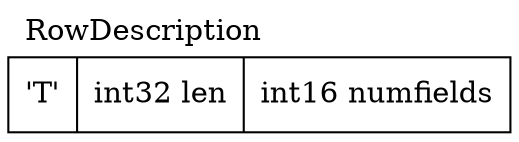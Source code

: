 graph RowDescriptionTop {
      label=RowDescription;
      labelloc=t;
      labeljust=l;
      node [shape=record];
      struct1 [label="'T'|int32 len|int16 numfields"];
}
